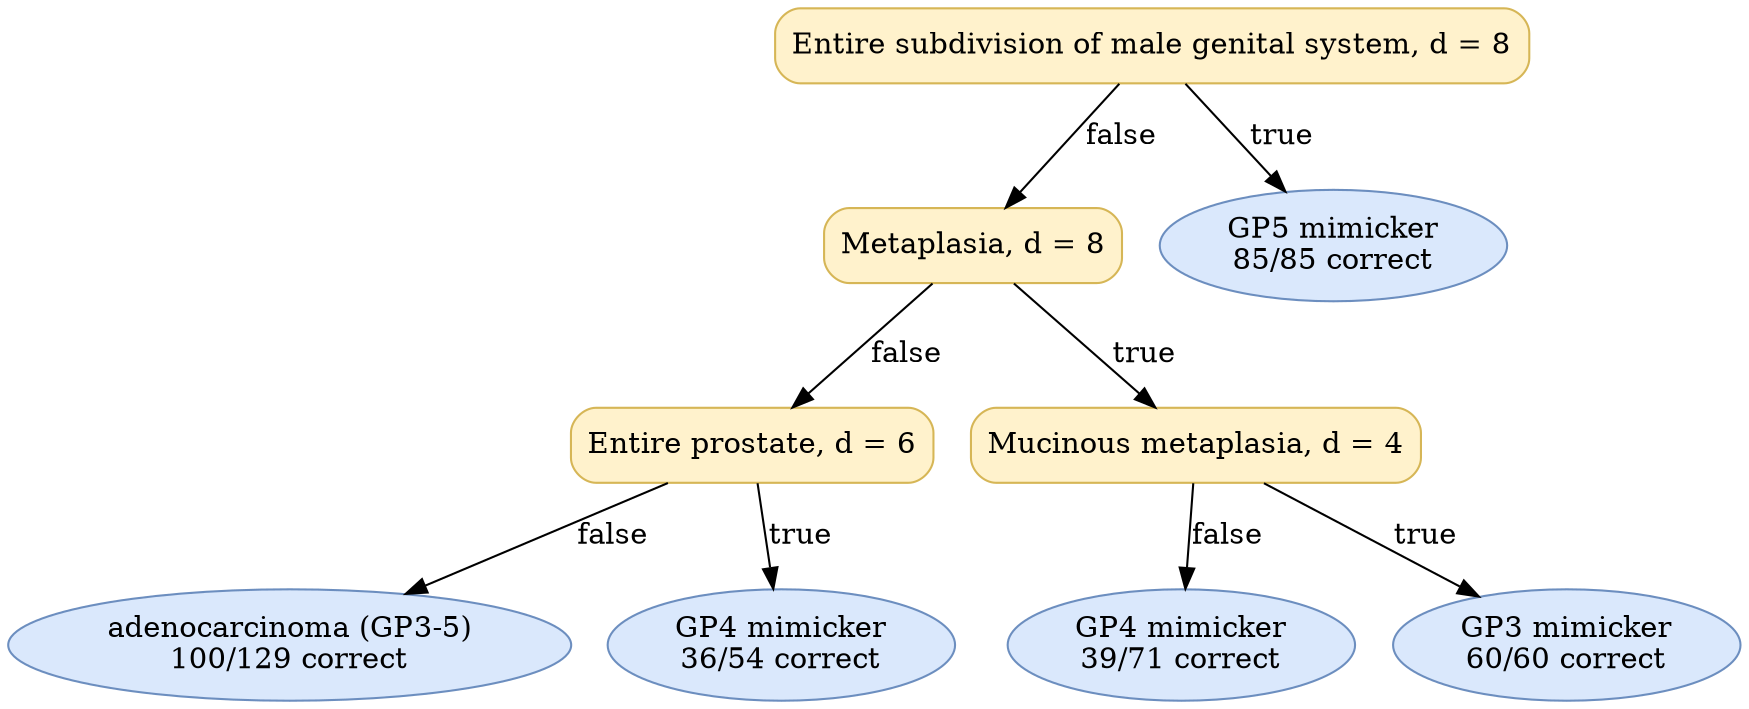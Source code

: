 digraph "DT" {
fontname="Times-Roman";
label="";
node [fontname="Times-Roman"];
Node1 [color="#D6B656", fillcolor="#FFF2CC", label="Entire subdivision of male genital system, d = 8", shape="box", style="rounded,filled"];
Node2 [color="#D6B656", fillcolor="#FFF2CC", label="Metaplasia, d = 8", shape="box", style="rounded,filled"];
Node3 [color="#D6B656", fillcolor="#FFF2CC", label="Entire prostate, d = 6", shape="box", style="rounded,filled"];
Node4 [color="#6C8EBF", fillcolor="#DAE8FC", label=<adenocarcinoma (GP3-5)<br/>100/129 correct>, shape="ellipse", style="rounded,filled"];
Node5 [color="#6C8EBF", fillcolor="#DAE8FC", label=<GP4 mimicker<br/>36/54 correct>, shape="ellipse", style="rounded,filled"];
Node6 [color="#D6B656", fillcolor="#FFF2CC", label="Mucinous metaplasia, d = 4", shape="box", style="rounded,filled"];
Node7 [color="#6C8EBF", fillcolor="#DAE8FC", label=<GP4 mimicker<br/>39/71 correct>, shape="ellipse", style="rounded,filled"];
Node8 [color="#6C8EBF", fillcolor="#DAE8FC", label=<GP3 mimicker<br/>60/60 correct>, shape="ellipse", style="rounded,filled"];
Node9 [color="#6C8EBF", fillcolor="#DAE8FC", label=<GP5 mimicker<br/>85/85 correct>, shape="ellipse", style="rounded,filled"];
Node1 -> Node2  [key=0, label="false"];
Node1 -> Node9  [key=0, label="true"];
Node2 -> Node3  [key=0, label="false"];
Node2 -> Node6  [key=0, label="true"];
Node3 -> Node4  [key=0, label="false"];
Node3 -> Node5  [key=0, label="true"];
Node6 -> Node7  [key=0, label="false"];
Node6 -> Node8  [key=0, label="true"];
}
